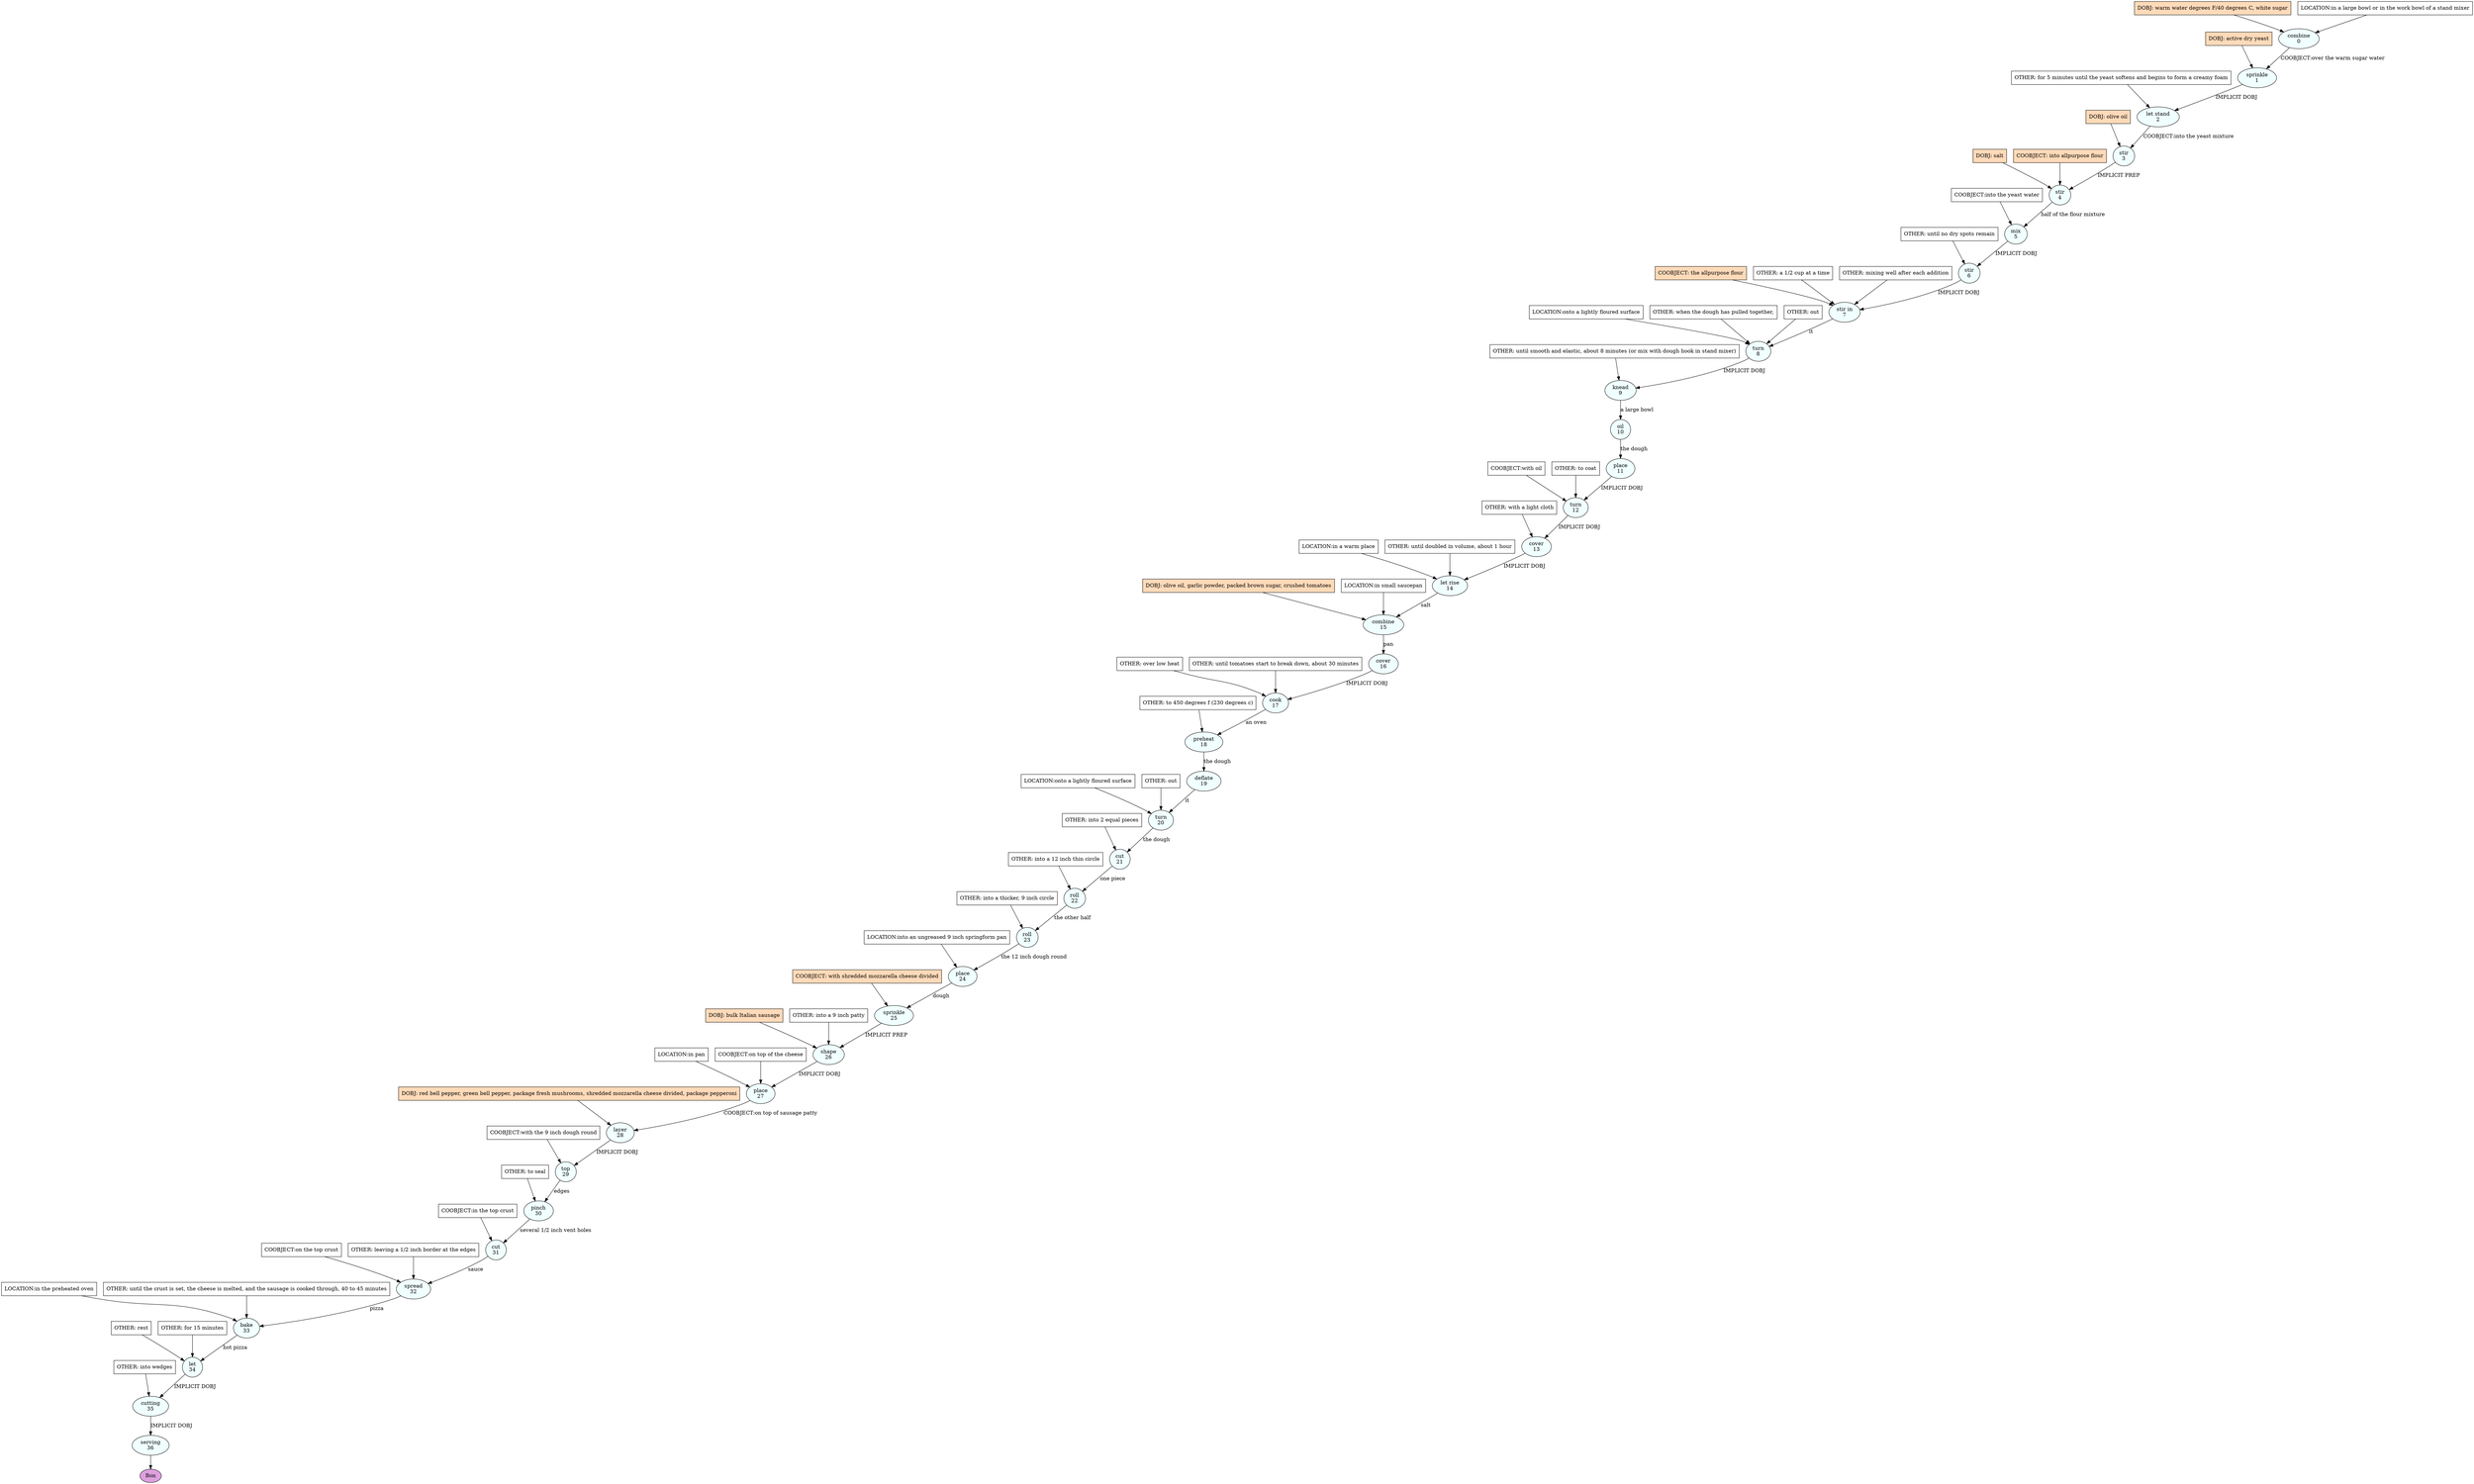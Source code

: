 digraph recipe {
E0[label="combine
0", shape=oval, style=filled, fillcolor=azure]
E1[label="sprinkle
1", shape=oval, style=filled, fillcolor=azure]
E2[label="let stand
2", shape=oval, style=filled, fillcolor=azure]
E3[label="stir
3", shape=oval, style=filled, fillcolor=azure]
E4[label="stir
4", shape=oval, style=filled, fillcolor=azure]
E5[label="mix
5", shape=oval, style=filled, fillcolor=azure]
E6[label="stir
6", shape=oval, style=filled, fillcolor=azure]
E7[label="stir in
7", shape=oval, style=filled, fillcolor=azure]
E8[label="turn
8", shape=oval, style=filled, fillcolor=azure]
E9[label="knead
9", shape=oval, style=filled, fillcolor=azure]
E10[label="oil
10", shape=oval, style=filled, fillcolor=azure]
E11[label="place
11", shape=oval, style=filled, fillcolor=azure]
E12[label="turn
12", shape=oval, style=filled, fillcolor=azure]
E13[label="cover
13", shape=oval, style=filled, fillcolor=azure]
E14[label="let rise
14", shape=oval, style=filled, fillcolor=azure]
E15[label="combine
15", shape=oval, style=filled, fillcolor=azure]
E16[label="cover
16", shape=oval, style=filled, fillcolor=azure]
E17[label="cook
17", shape=oval, style=filled, fillcolor=azure]
E18[label="preheat
18", shape=oval, style=filled, fillcolor=azure]
E19[label="deflate
19", shape=oval, style=filled, fillcolor=azure]
E20[label="turn
20", shape=oval, style=filled, fillcolor=azure]
E21[label="cut
21", shape=oval, style=filled, fillcolor=azure]
E22[label="roll
22", shape=oval, style=filled, fillcolor=azure]
E23[label="roll
23", shape=oval, style=filled, fillcolor=azure]
E24[label="place
24", shape=oval, style=filled, fillcolor=azure]
E25[label="sprinkle
25", shape=oval, style=filled, fillcolor=azure]
E26[label="shape
26", shape=oval, style=filled, fillcolor=azure]
E27[label="place
27", shape=oval, style=filled, fillcolor=azure]
E28[label="layer
28", shape=oval, style=filled, fillcolor=azure]
E29[label="top
29", shape=oval, style=filled, fillcolor=azure]
E30[label="pinch
30", shape=oval, style=filled, fillcolor=azure]
E31[label="cut
31", shape=oval, style=filled, fillcolor=azure]
E32[label="spread
32", shape=oval, style=filled, fillcolor=azure]
E33[label="bake
33", shape=oval, style=filled, fillcolor=azure]
E34[label="let
34", shape=oval, style=filled, fillcolor=azure]
E35[label="cutting
35", shape=oval, style=filled, fillcolor=azure]
E36[label="serving
36", shape=oval, style=filled, fillcolor=azure]
D0[label="DOBJ: warm water degrees F/40 degrees C, white sugar", shape=box, style=filled, fillcolor=peachpuff]
D0 -> E0
P0_0[label="LOCATION:in a large bowl or in the work bowl of a stand mixer", shape=box, style=filled, fillcolor=white]
P0_0 -> E0
D1_ing[label="DOBJ: active dry yeast", shape=box, style=filled, fillcolor=peachpuff]
D1_ing -> E1
E0 -> E1 [label="COOBJECT:over the warm sugar water"]
E1 -> E2 [label="IMPLICIT DOBJ"]
O2_0_0[label="OTHER: for 5 minutes until the yeast softens and begins to form a creamy foam", shape=box, style=filled, fillcolor=white]
O2_0_0 -> E2
D3_ing[label="DOBJ: olive oil", shape=box, style=filled, fillcolor=peachpuff]
D3_ing -> E3
E2 -> E3 [label="COOBJECT:into the yeast mixture"]
D4_ing[label="DOBJ: salt", shape=box, style=filled, fillcolor=peachpuff]
D4_ing -> E4
E3 -> E4 [label="IMPLICIT PREP"]
P4_1_ing[label="COOBJECT: into allpurpose flour", shape=box, style=filled, fillcolor=peachpuff]
P4_1_ing -> E4
E4 -> E5 [label="half of the flour mixture"]
P5_0_0[label="COOBJECT:into the yeast water", shape=box, style=filled, fillcolor=white]
P5_0_0 -> E5
E5 -> E6 [label="IMPLICIT DOBJ"]
O6_0_0[label="OTHER: until no dry spots remain", shape=box, style=filled, fillcolor=white]
O6_0_0 -> E6
E6 -> E7 [label="IMPLICIT DOBJ"]
P7_0_ing[label="COOBJECT: the allpurpose flour", shape=box, style=filled, fillcolor=peachpuff]
P7_0_ing -> E7
O7_0_0[label="OTHER: a 1/2 cup at a time", shape=box, style=filled, fillcolor=white]
O7_0_0 -> E7
O7_1_0[label="OTHER: mixing well after each addition", shape=box, style=filled, fillcolor=white]
O7_1_0 -> E7
E7 -> E8 [label="it"]
P8_0_0[label="LOCATION:onto a lightly floured surface", shape=box, style=filled, fillcolor=white]
P8_0_0 -> E8
O8_0_0[label="OTHER: when the dough has pulled together,", shape=box, style=filled, fillcolor=white]
O8_0_0 -> E8
O8_1_0[label="OTHER: out", shape=box, style=filled, fillcolor=white]
O8_1_0 -> E8
E8 -> E9 [label="IMPLICIT DOBJ"]
O9_0_0[label="OTHER: until smooth and elastic, about 8 minutes (or mix with dough hook in stand mixer)", shape=box, style=filled, fillcolor=white]
O9_0_0 -> E9
E9 -> E10 [label="a large bowl"]
E10 -> E11 [label="the dough"]
E11 -> E12 [label="IMPLICIT DOBJ"]
P12_0_0[label="COOBJECT:with oil", shape=box, style=filled, fillcolor=white]
P12_0_0 -> E12
O12_0_0[label="OTHER: to coat", shape=box, style=filled, fillcolor=white]
O12_0_0 -> E12
E12 -> E13 [label="IMPLICIT DOBJ"]
O13_0_0[label="OTHER: with a light cloth", shape=box, style=filled, fillcolor=white]
O13_0_0 -> E13
E13 -> E14 [label="IMPLICIT DOBJ"]
P14_0_0[label="LOCATION:in a warm place", shape=box, style=filled, fillcolor=white]
P14_0_0 -> E14
O14_0_0[label="OTHER: until doubled in volume, about 1 hour", shape=box, style=filled, fillcolor=white]
O14_0_0 -> E14
D15_ing[label="DOBJ: olive oil, garlic powder, packed brown sugar, crushed tomatoes", shape=box, style=filled, fillcolor=peachpuff]
D15_ing -> E15
E14 -> E15 [label="salt"]
P15_0_0[label="LOCATION:in small saucepan", shape=box, style=filled, fillcolor=white]
P15_0_0 -> E15
E15 -> E16 [label="pan"]
E16 -> E17 [label="IMPLICIT DOBJ"]
O17_0_0[label="OTHER: over low heat", shape=box, style=filled, fillcolor=white]
O17_0_0 -> E17
O17_1_0[label="OTHER: until tomatoes start to break down, about 30 minutes", shape=box, style=filled, fillcolor=white]
O17_1_0 -> E17
E17 -> E18 [label="an oven"]
O18_0_0[label="OTHER: to 450 degrees f (230 degrees c)", shape=box, style=filled, fillcolor=white]
O18_0_0 -> E18
E18 -> E19 [label="the dough"]
E19 -> E20 [label="it"]
P20_0_0[label="LOCATION:onto a lightly floured surface", shape=box, style=filled, fillcolor=white]
P20_0_0 -> E20
O20_0_0[label="OTHER: out", shape=box, style=filled, fillcolor=white]
O20_0_0 -> E20
E20 -> E21 [label="the dough"]
O21_0_0[label="OTHER: into 2 equal pieces", shape=box, style=filled, fillcolor=white]
O21_0_0 -> E21
E21 -> E22 [label="one piece"]
O22_0_0[label="OTHER: into a 12 inch thin circle", shape=box, style=filled, fillcolor=white]
O22_0_0 -> E22
E22 -> E23 [label="the other half"]
O23_0_0[label="OTHER: into a thicker, 9 inch circle", shape=box, style=filled, fillcolor=white]
O23_0_0 -> E23
E23 -> E24 [label="the 12 inch dough round"]
P24_0_0[label="LOCATION:into an ungreased 9 inch springform pan", shape=box, style=filled, fillcolor=white]
P24_0_0 -> E24
E24 -> E25 [label="dough"]
P25_0_ing[label="COOBJECT: with shredded mozzarella cheese divided", shape=box, style=filled, fillcolor=peachpuff]
P25_0_ing -> E25
D26_ing[label="DOBJ: bulk Italian sausage", shape=box, style=filled, fillcolor=peachpuff]
D26_ing -> E26
E25 -> E26 [label="IMPLICIT PREP"]
O26_0_0[label="OTHER: into a 9 inch patty", shape=box, style=filled, fillcolor=white]
O26_0_0 -> E26
E26 -> E27 [label="IMPLICIT DOBJ"]
P27_0_0[label="LOCATION:in pan", shape=box, style=filled, fillcolor=white]
P27_0_0 -> E27
P27_1_0[label="COOBJECT:on top of the cheese", shape=box, style=filled, fillcolor=white]
P27_1_0 -> E27
D28_ing[label="DOBJ: red bell pepper, green bell pepper, package fresh mushrooms, shredded mozzarella cheese divided, package pepperoni", shape=box, style=filled, fillcolor=peachpuff]
D28_ing -> E28
E27 -> E28 [label="COOBJECT:on top of sausage patty"]
E28 -> E29 [label="IMPLICIT DOBJ"]
P29_0_0[label="COOBJECT:with the 9 inch dough round", shape=box, style=filled, fillcolor=white]
P29_0_0 -> E29
E29 -> E30 [label="edges"]
O30_0_0[label="OTHER: to seal", shape=box, style=filled, fillcolor=white]
O30_0_0 -> E30
E30 -> E31 [label="several 1/2 inch vent holes"]
P31_0_0[label="COOBJECT:in the top crust", shape=box, style=filled, fillcolor=white]
P31_0_0 -> E31
E31 -> E32 [label="sauce"]
P32_0_0[label="COOBJECT:on the top crust", shape=box, style=filled, fillcolor=white]
P32_0_0 -> E32
O32_0_0[label="OTHER: leaving a 1/2 inch border at the edges", shape=box, style=filled, fillcolor=white]
O32_0_0 -> E32
E32 -> E33 [label="pizza"]
P33_0_0[label="LOCATION:in the preheated oven", shape=box, style=filled, fillcolor=white]
P33_0_0 -> E33
O33_0_0[label="OTHER: until the crust is set, the cheese is melted, and the sausage is cooked through, 40 to 45 minutes", shape=box, style=filled, fillcolor=white]
O33_0_0 -> E33
E33 -> E34 [label="hot pizza"]
O34_0_0[label="OTHER: rest", shape=box, style=filled, fillcolor=white]
O34_0_0 -> E34
O34_1_0[label="OTHER: for 15 minutes", shape=box, style=filled, fillcolor=white]
O34_1_0 -> E34
E34 -> E35 [label="IMPLICIT DOBJ"]
O35_0_0[label="OTHER: into wedges", shape=box, style=filled, fillcolor=white]
O35_0_0 -> E35
E35 -> E36 [label="IMPLICIT DOBJ"]
EOR[label="Bon", shape=oval, style=filled, fillcolor=plum]
E36 -> EOR
}
